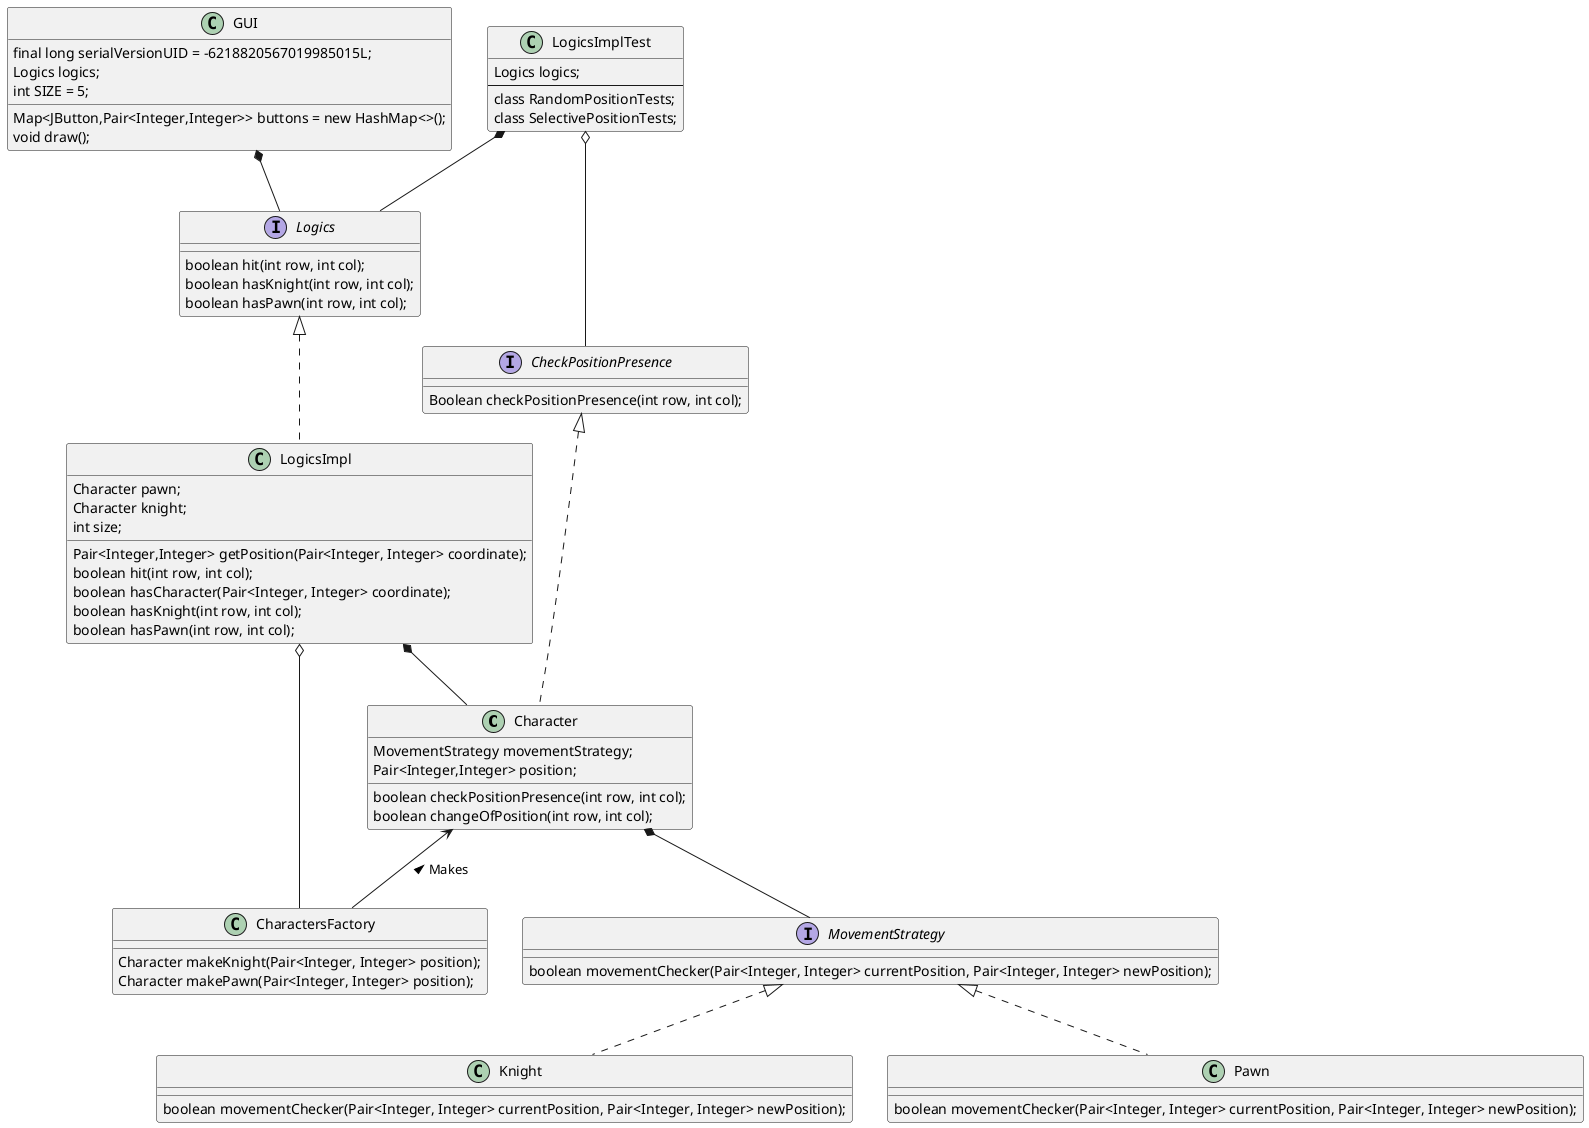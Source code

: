 @startuml
'https://plantuml.com/class-diagram

class Character{
    MovementStrategy movementStrategy;
    Pair<Integer,Integer> position;
    boolean checkPositionPresence(int row, int col);
    boolean changeOfPosition(int row, int col);
}
Character *-- MovementStrategy

class CharactersFactory{
    Character makeKnight(Pair<Integer, Integer> position);
    Character makePawn(Pair<Integer, Integer> position);
}
Character <-- CharactersFactory : Makes <

interface CheckPositionPresence{
    Boolean checkPositionPresence(int row, int col);
}
CheckPositionPresence <|.. Character

class Knight{
    boolean movementChecker(Pair<Integer, Integer> currentPosition, Pair<Integer, Integer> newPosition);
}

class Pawn{
        boolean movementChecker(Pair<Integer, Integer> currentPosition, Pair<Integer, Integer> newPosition);
}

interface MovementStrategy{
        boolean movementChecker(Pair<Integer, Integer> currentPosition, Pair<Integer, Integer> newPosition);
}
MovementStrategy <|.. Knight
MovementStrategy <|..Pawn

class GUI{
    final long serialVersionUID = -6218820567019985015L;
    Map<JButton,Pair<Integer,Integer>> buttons = new HashMap<>();
    Logics logics;
    int SIZE = 5;
    void draw();
}
GUI *-- Logics

interface Logics{
    boolean hit(int row, int col);
    boolean hasKnight(int row, int col);
    boolean hasPawn(int row, int col);
}
Logics <|.. LogicsImpl

class LogicsImpl{
    Character pawn;
    Character knight;
    int size;
    Pair<Integer,Integer> getPosition(Pair<Integer, Integer> coordinate);
    boolean hit(int row, int col);
    boolean hasCharacter(Pair<Integer, Integer> coordinate);
    boolean hasKnight(int row, int col);
    boolean hasPawn(int row, int col);
}
LogicsImpl *-- Character
LogicsImpl o-- CharactersFactory

class LogicsImplTest{
    Logics logics;
    --
    class RandomPositionTests;
    class SelectivePositionTests;
}
LogicsImplTest *-- Logics
LogicsImplTest o-- CheckPositionPresence

@enduml